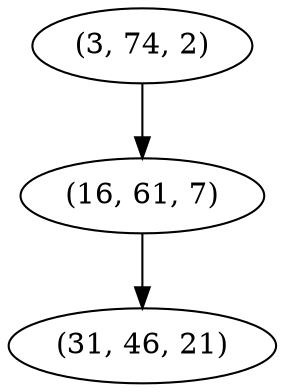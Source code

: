 digraph tree {
    "(3, 74, 2)";
    "(16, 61, 7)";
    "(31, 46, 21)";
    "(3, 74, 2)" -> "(16, 61, 7)";
    "(16, 61, 7)" -> "(31, 46, 21)";
}
